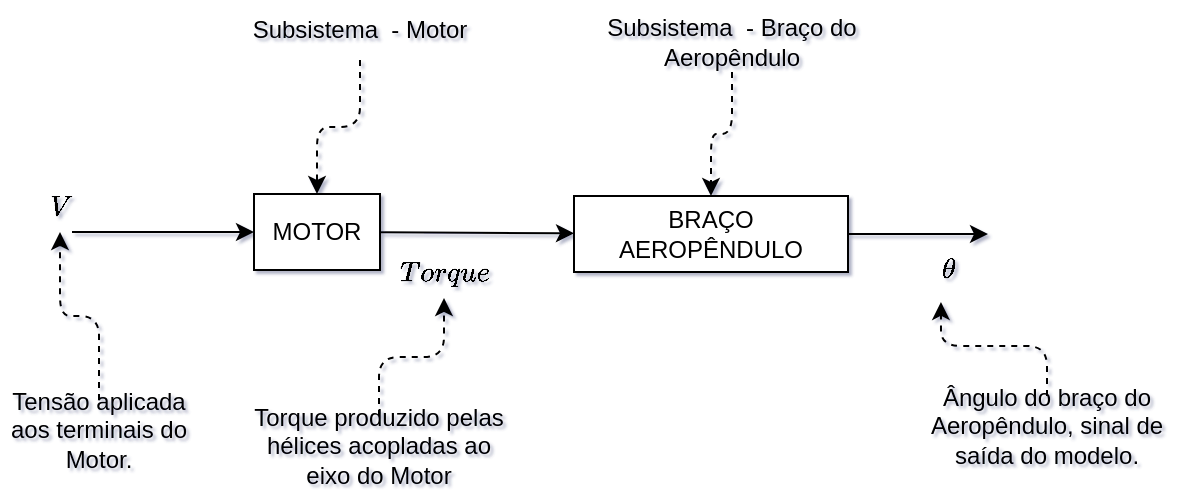 <mxfile>
    <diagram id="BB-P8LQBv9p690ByxCHv" name="Página-1">
        <mxGraphModel dx="503" dy="320" grid="1" gridSize="1" guides="0" tooltips="1" connect="1" arrows="1" fold="1" page="1" pageScale="1" pageWidth="827" pageHeight="1169" background="none" math="1" shadow="1">
            <root>
                <mxCell id="0"/>
                <mxCell id="1" parent="0"/>
                <mxCell id="0LmL37Ir94_41o80-0yw-11" value="\(V\)" style="text;html=1;align=center;verticalAlign=middle;resizable=0;points=[];autosize=1;strokeColor=none;fillColor=none;" parent="1" vertex="1">
                    <mxGeometry x="95" y="438" width="42" height="27" as="geometry"/>
                </mxCell>
                <mxCell id="4" value="" style="edgeStyle=none;html=1;" edge="1" parent="1" source="0LmL37Ir94_41o80-0yw-22" target="2">
                    <mxGeometry relative="1" as="geometry"/>
                </mxCell>
                <mxCell id="0LmL37Ir94_41o80-0yw-22" value="MOTOR" style="rounded=0;whiteSpace=wrap;html=1;" parent="1" vertex="1">
                    <mxGeometry x="213" y="446" width="63" height="38" as="geometry"/>
                </mxCell>
                <mxCell id="0LmL37Ir94_41o80-0yw-32" value="\(\theta\)" style="text;html=1;align=center;verticalAlign=middle;resizable=0;points=[];autosize=1;strokeColor=none;fillColor=none;" parent="1" vertex="1">
                    <mxGeometry x="528" y="470" width="64" height="27" as="geometry"/>
                </mxCell>
                <mxCell id="6" style="edgeStyle=none;html=1;" edge="1" parent="1" source="2">
                    <mxGeometry relative="1" as="geometry">
                        <mxPoint x="580" y="466" as="targetPoint"/>
                    </mxGeometry>
                </mxCell>
                <mxCell id="2" value="BRAÇO AEROPÊNDULO" style="rounded=0;whiteSpace=wrap;html=1;" vertex="1" parent="1">
                    <mxGeometry x="373" y="447" width="137" height="38" as="geometry"/>
                </mxCell>
                <mxCell id="3" value="" style="endArrow=classic;html=1;entryX=0;entryY=0.5;entryDx=0;entryDy=0;" edge="1" parent="1" target="0LmL37Ir94_41o80-0yw-22">
                    <mxGeometry width="50" height="50" relative="1" as="geometry">
                        <mxPoint x="122" y="465" as="sourcePoint"/>
                        <mxPoint x="325" y="450" as="targetPoint"/>
                    </mxGeometry>
                </mxCell>
                <mxCell id="5" value="\(Torque\)" style="text;html=1;align=center;verticalAlign=middle;resizable=0;points=[];autosize=1;strokeColor=none;fillColor=none;" vertex="1" parent="1">
                    <mxGeometry x="273" y="471" width="70" height="27" as="geometry"/>
                </mxCell>
                <mxCell id="8" style="edgeStyle=orthogonalEdgeStyle;html=1;dashed=1;" edge="1" parent="1" source="7" target="0LmL37Ir94_41o80-0yw-22">
                    <mxGeometry relative="1" as="geometry"/>
                </mxCell>
                <mxCell id="7" value="Subsistema&amp;nbsp; - Motor" style="text;html=1;strokeColor=none;fillColor=none;align=center;verticalAlign=middle;whiteSpace=wrap;rounded=0;" vertex="1" parent="1">
                    <mxGeometry x="198" y="349" width="136" height="30" as="geometry"/>
                </mxCell>
                <mxCell id="10" style="edgeStyle=orthogonalEdgeStyle;html=1;dashed=1;" edge="1" parent="1" source="9" target="2">
                    <mxGeometry relative="1" as="geometry"/>
                </mxCell>
                <mxCell id="9" value="Subsistema&amp;nbsp; - Braço do Aeropêndulo" style="text;html=1;strokeColor=none;fillColor=none;align=center;verticalAlign=middle;whiteSpace=wrap;rounded=0;" vertex="1" parent="1">
                    <mxGeometry x="384" y="355" width="136" height="30" as="geometry"/>
                </mxCell>
                <mxCell id="12" style="edgeStyle=orthogonalEdgeStyle;html=1;dashed=1;" edge="1" parent="1" source="11" target="0LmL37Ir94_41o80-0yw-11">
                    <mxGeometry relative="1" as="geometry"/>
                </mxCell>
                <mxCell id="11" value="Tensão aplicada aos terminais do Motor." style="text;html=1;strokeColor=none;fillColor=none;align=center;verticalAlign=middle;whiteSpace=wrap;rounded=0;" vertex="1" parent="1">
                    <mxGeometry x="86" y="549" width="99" height="30" as="geometry"/>
                </mxCell>
                <mxCell id="14" style="edgeStyle=orthogonalEdgeStyle;html=1;dashed=1;" edge="1" parent="1" source="13" target="5">
                    <mxGeometry relative="1" as="geometry">
                        <mxPoint x="302" y="511" as="targetPoint"/>
                    </mxGeometry>
                </mxCell>
                <mxCell id="13" value="Torque produzido pelas hélices acopladas ao eixo do Motor&lt;br&gt;" style="text;html=1;strokeColor=none;fillColor=none;align=center;verticalAlign=middle;whiteSpace=wrap;rounded=0;" vertex="1" parent="1">
                    <mxGeometry x="206" y="557" width="139" height="30" as="geometry"/>
                </mxCell>
                <mxCell id="16" style="edgeStyle=orthogonalEdgeStyle;html=1;dashed=1;entryX=0.445;entryY=1.111;entryDx=0;entryDy=0;entryPerimeter=0;" edge="1" parent="1" source="15" target="0LmL37Ir94_41o80-0yw-32">
                    <mxGeometry relative="1" as="geometry">
                        <mxPoint x="556" y="480" as="targetPoint"/>
                    </mxGeometry>
                </mxCell>
                <mxCell id="15" value="Ângulo do braço do Aeropêndulo, sinal de saída do modelo." style="text;html=1;strokeColor=none;fillColor=none;align=center;verticalAlign=middle;whiteSpace=wrap;rounded=0;" vertex="1" parent="1">
                    <mxGeometry x="540" y="547" width="139" height="30" as="geometry"/>
                </mxCell>
            </root>
        </mxGraphModel>
    </diagram>
</mxfile>